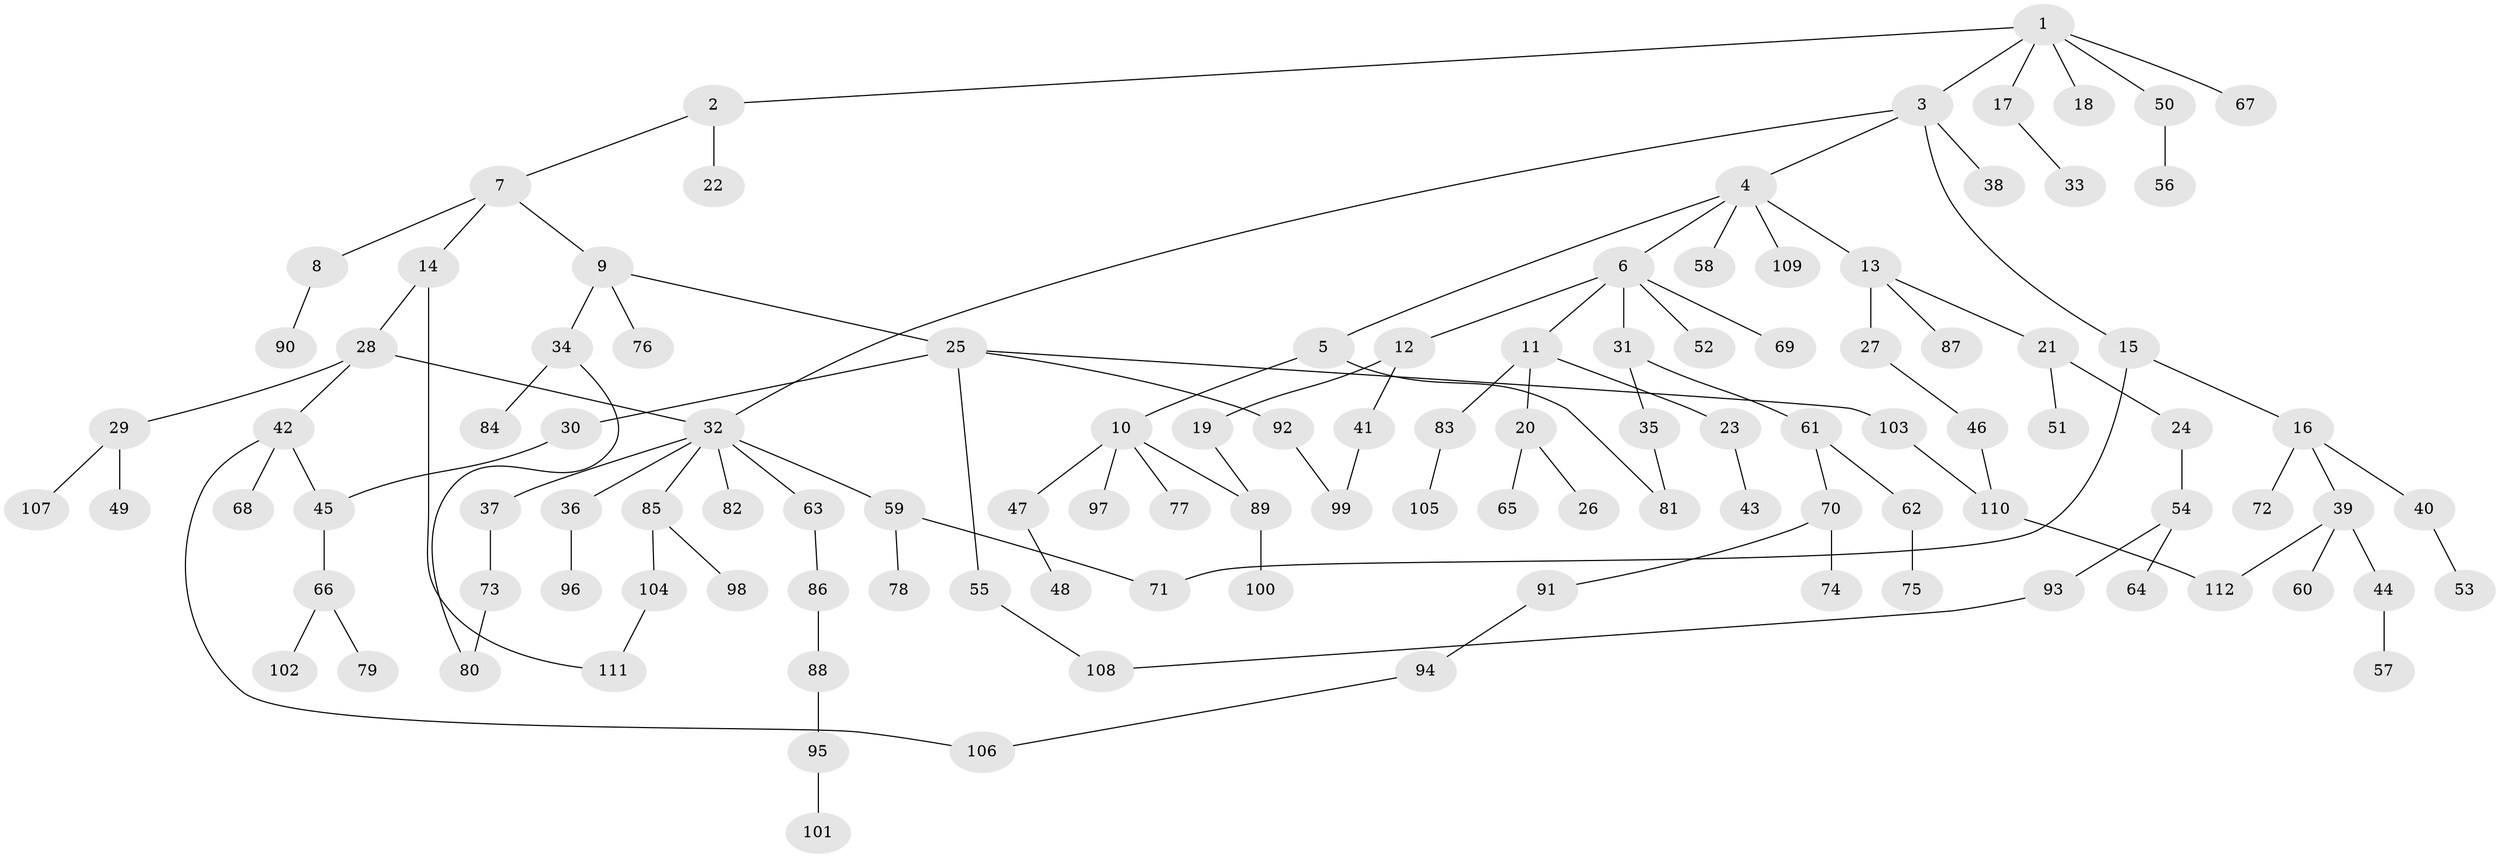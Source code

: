 // coarse degree distribution, {5: 0.09210526315789473, 2: 0.25, 9: 0.02631578947368421, 3: 0.13157894736842105, 4: 0.06578947368421052, 1: 0.4342105263157895}
// Generated by graph-tools (version 1.1) at 2025/51/02/27/25 19:51:37]
// undirected, 112 vertices, 123 edges
graph export_dot {
graph [start="1"]
  node [color=gray90,style=filled];
  1;
  2;
  3;
  4;
  5;
  6;
  7;
  8;
  9;
  10;
  11;
  12;
  13;
  14;
  15;
  16;
  17;
  18;
  19;
  20;
  21;
  22;
  23;
  24;
  25;
  26;
  27;
  28;
  29;
  30;
  31;
  32;
  33;
  34;
  35;
  36;
  37;
  38;
  39;
  40;
  41;
  42;
  43;
  44;
  45;
  46;
  47;
  48;
  49;
  50;
  51;
  52;
  53;
  54;
  55;
  56;
  57;
  58;
  59;
  60;
  61;
  62;
  63;
  64;
  65;
  66;
  67;
  68;
  69;
  70;
  71;
  72;
  73;
  74;
  75;
  76;
  77;
  78;
  79;
  80;
  81;
  82;
  83;
  84;
  85;
  86;
  87;
  88;
  89;
  90;
  91;
  92;
  93;
  94;
  95;
  96;
  97;
  98;
  99;
  100;
  101;
  102;
  103;
  104;
  105;
  106;
  107;
  108;
  109;
  110;
  111;
  112;
  1 -- 2;
  1 -- 3;
  1 -- 17;
  1 -- 18;
  1 -- 50;
  1 -- 67;
  2 -- 7;
  2 -- 22;
  3 -- 4;
  3 -- 15;
  3 -- 32;
  3 -- 38;
  4 -- 5;
  4 -- 6;
  4 -- 13;
  4 -- 58;
  4 -- 109;
  5 -- 10;
  5 -- 81;
  6 -- 11;
  6 -- 12;
  6 -- 31;
  6 -- 52;
  6 -- 69;
  7 -- 8;
  7 -- 9;
  7 -- 14;
  8 -- 90;
  9 -- 25;
  9 -- 34;
  9 -- 76;
  10 -- 47;
  10 -- 77;
  10 -- 97;
  10 -- 89;
  11 -- 20;
  11 -- 23;
  11 -- 83;
  12 -- 19;
  12 -- 41;
  13 -- 21;
  13 -- 27;
  13 -- 87;
  14 -- 28;
  14 -- 111;
  15 -- 16;
  15 -- 71;
  16 -- 39;
  16 -- 40;
  16 -- 72;
  17 -- 33;
  19 -- 89;
  20 -- 26;
  20 -- 65;
  21 -- 24;
  21 -- 51;
  23 -- 43;
  24 -- 54;
  25 -- 30;
  25 -- 55;
  25 -- 92;
  25 -- 103;
  27 -- 46;
  28 -- 29;
  28 -- 42;
  28 -- 32;
  29 -- 49;
  29 -- 107;
  30 -- 45;
  31 -- 35;
  31 -- 61;
  32 -- 36;
  32 -- 37;
  32 -- 59;
  32 -- 63;
  32 -- 82;
  32 -- 85;
  34 -- 80;
  34 -- 84;
  35 -- 81;
  36 -- 96;
  37 -- 73;
  39 -- 44;
  39 -- 60;
  39 -- 112;
  40 -- 53;
  41 -- 99;
  42 -- 45;
  42 -- 68;
  42 -- 106;
  44 -- 57;
  45 -- 66;
  46 -- 110;
  47 -- 48;
  50 -- 56;
  54 -- 64;
  54 -- 93;
  55 -- 108;
  59 -- 78;
  59 -- 71;
  61 -- 62;
  61 -- 70;
  62 -- 75;
  63 -- 86;
  66 -- 79;
  66 -- 102;
  70 -- 74;
  70 -- 91;
  73 -- 80;
  83 -- 105;
  85 -- 98;
  85 -- 104;
  86 -- 88;
  88 -- 95;
  89 -- 100;
  91 -- 94;
  92 -- 99;
  93 -- 108;
  94 -- 106;
  95 -- 101;
  103 -- 110;
  104 -- 111;
  110 -- 112;
}
